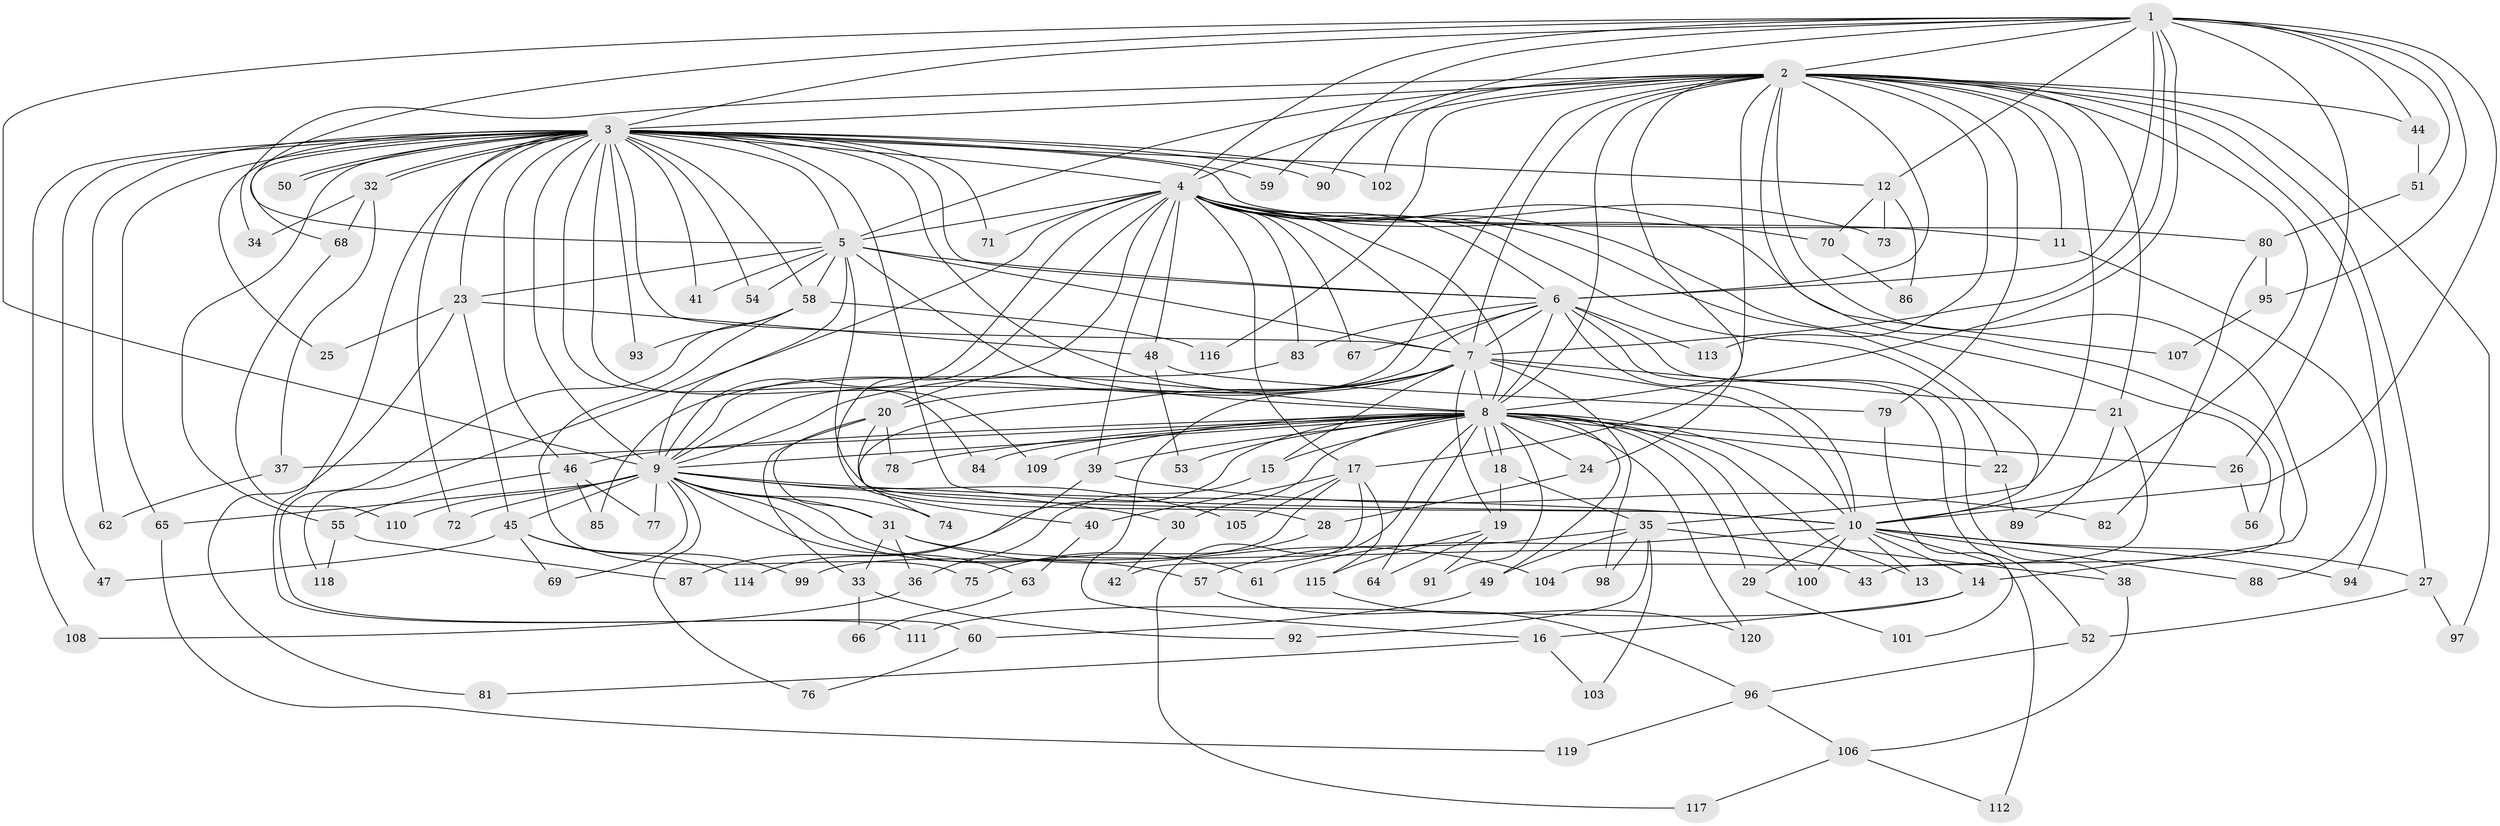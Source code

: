 // coarse degree distribution, {12: 0.016666666666666666, 31: 0.016666666666666666, 23: 0.016666666666666666, 21: 0.016666666666666666, 4: 0.06666666666666667, 2: 0.55, 3: 0.11666666666666667, 1: 0.06666666666666667, 14: 0.016666666666666666, 11: 0.016666666666666666, 5: 0.03333333333333333, 6: 0.05, 7: 0.016666666666666666}
// Generated by graph-tools (version 1.1) at 2025/46/03/04/25 21:46:52]
// undirected, 120 vertices, 265 edges
graph export_dot {
graph [start="1"]
  node [color=gray90,style=filled];
  1;
  2;
  3;
  4;
  5;
  6;
  7;
  8;
  9;
  10;
  11;
  12;
  13;
  14;
  15;
  16;
  17;
  18;
  19;
  20;
  21;
  22;
  23;
  24;
  25;
  26;
  27;
  28;
  29;
  30;
  31;
  32;
  33;
  34;
  35;
  36;
  37;
  38;
  39;
  40;
  41;
  42;
  43;
  44;
  45;
  46;
  47;
  48;
  49;
  50;
  51;
  52;
  53;
  54;
  55;
  56;
  57;
  58;
  59;
  60;
  61;
  62;
  63;
  64;
  65;
  66;
  67;
  68;
  69;
  70;
  71;
  72;
  73;
  74;
  75;
  76;
  77;
  78;
  79;
  80;
  81;
  82;
  83;
  84;
  85;
  86;
  87;
  88;
  89;
  90;
  91;
  92;
  93;
  94;
  95;
  96;
  97;
  98;
  99;
  100;
  101;
  102;
  103;
  104;
  105;
  106;
  107;
  108;
  109;
  110;
  111;
  112;
  113;
  114;
  115;
  116;
  117;
  118;
  119;
  120;
  1 -- 2;
  1 -- 3;
  1 -- 4;
  1 -- 5;
  1 -- 6;
  1 -- 7;
  1 -- 8;
  1 -- 9;
  1 -- 10;
  1 -- 12;
  1 -- 26;
  1 -- 44;
  1 -- 51;
  1 -- 59;
  1 -- 90;
  1 -- 95;
  2 -- 3;
  2 -- 4;
  2 -- 5;
  2 -- 6;
  2 -- 7;
  2 -- 8;
  2 -- 9;
  2 -- 10;
  2 -- 11;
  2 -- 14;
  2 -- 17;
  2 -- 21;
  2 -- 24;
  2 -- 27;
  2 -- 34;
  2 -- 35;
  2 -- 43;
  2 -- 44;
  2 -- 79;
  2 -- 94;
  2 -- 97;
  2 -- 102;
  2 -- 113;
  2 -- 116;
  3 -- 4;
  3 -- 5;
  3 -- 6;
  3 -- 7;
  3 -- 8;
  3 -- 9;
  3 -- 10;
  3 -- 12;
  3 -- 23;
  3 -- 25;
  3 -- 32;
  3 -- 32;
  3 -- 41;
  3 -- 46;
  3 -- 47;
  3 -- 50;
  3 -- 50;
  3 -- 54;
  3 -- 55;
  3 -- 58;
  3 -- 59;
  3 -- 62;
  3 -- 65;
  3 -- 68;
  3 -- 71;
  3 -- 72;
  3 -- 80;
  3 -- 84;
  3 -- 90;
  3 -- 93;
  3 -- 102;
  3 -- 108;
  3 -- 109;
  3 -- 111;
  4 -- 5;
  4 -- 6;
  4 -- 7;
  4 -- 8;
  4 -- 9;
  4 -- 10;
  4 -- 11;
  4 -- 17;
  4 -- 20;
  4 -- 22;
  4 -- 39;
  4 -- 40;
  4 -- 48;
  4 -- 56;
  4 -- 67;
  4 -- 70;
  4 -- 71;
  4 -- 73;
  4 -- 83;
  4 -- 107;
  4 -- 118;
  5 -- 6;
  5 -- 7;
  5 -- 8;
  5 -- 9;
  5 -- 10;
  5 -- 23;
  5 -- 41;
  5 -- 54;
  5 -- 58;
  6 -- 7;
  6 -- 8;
  6 -- 9;
  6 -- 10;
  6 -- 38;
  6 -- 52;
  6 -- 67;
  6 -- 83;
  6 -- 113;
  7 -- 8;
  7 -- 9;
  7 -- 10;
  7 -- 15;
  7 -- 16;
  7 -- 19;
  7 -- 20;
  7 -- 21;
  7 -- 74;
  7 -- 98;
  8 -- 9;
  8 -- 10;
  8 -- 13;
  8 -- 15;
  8 -- 18;
  8 -- 18;
  8 -- 22;
  8 -- 24;
  8 -- 26;
  8 -- 29;
  8 -- 30;
  8 -- 37;
  8 -- 39;
  8 -- 46;
  8 -- 49;
  8 -- 53;
  8 -- 64;
  8 -- 78;
  8 -- 84;
  8 -- 87;
  8 -- 91;
  8 -- 100;
  8 -- 109;
  8 -- 117;
  8 -- 120;
  9 -- 10;
  9 -- 30;
  9 -- 31;
  9 -- 45;
  9 -- 57;
  9 -- 61;
  9 -- 63;
  9 -- 65;
  9 -- 69;
  9 -- 72;
  9 -- 74;
  9 -- 76;
  9 -- 77;
  9 -- 105;
  9 -- 110;
  10 -- 13;
  10 -- 14;
  10 -- 27;
  10 -- 29;
  10 -- 61;
  10 -- 88;
  10 -- 94;
  10 -- 100;
  10 -- 112;
  11 -- 88;
  12 -- 70;
  12 -- 73;
  12 -- 86;
  14 -- 16;
  14 -- 111;
  15 -- 36;
  16 -- 81;
  16 -- 103;
  17 -- 40;
  17 -- 42;
  17 -- 99;
  17 -- 105;
  17 -- 115;
  18 -- 19;
  18 -- 35;
  19 -- 64;
  19 -- 91;
  19 -- 115;
  20 -- 28;
  20 -- 31;
  20 -- 33;
  20 -- 78;
  21 -- 89;
  21 -- 104;
  22 -- 89;
  23 -- 25;
  23 -- 45;
  23 -- 48;
  23 -- 81;
  24 -- 28;
  26 -- 56;
  27 -- 52;
  27 -- 97;
  28 -- 75;
  29 -- 101;
  30 -- 42;
  31 -- 33;
  31 -- 36;
  31 -- 43;
  31 -- 104;
  32 -- 34;
  32 -- 37;
  32 -- 68;
  33 -- 66;
  33 -- 92;
  35 -- 38;
  35 -- 49;
  35 -- 57;
  35 -- 92;
  35 -- 98;
  35 -- 103;
  36 -- 108;
  37 -- 62;
  38 -- 106;
  39 -- 82;
  39 -- 114;
  40 -- 63;
  44 -- 51;
  45 -- 47;
  45 -- 69;
  45 -- 99;
  45 -- 114;
  46 -- 55;
  46 -- 77;
  46 -- 85;
  48 -- 53;
  48 -- 79;
  49 -- 60;
  51 -- 80;
  52 -- 96;
  55 -- 87;
  55 -- 118;
  57 -- 96;
  58 -- 60;
  58 -- 75;
  58 -- 93;
  58 -- 116;
  60 -- 76;
  63 -- 66;
  65 -- 119;
  68 -- 110;
  70 -- 86;
  79 -- 101;
  80 -- 82;
  80 -- 95;
  83 -- 85;
  95 -- 107;
  96 -- 106;
  96 -- 119;
  106 -- 112;
  106 -- 117;
  115 -- 120;
}
